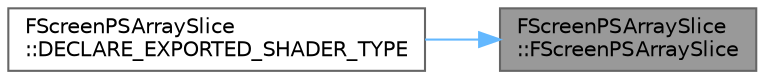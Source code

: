 digraph "FScreenPSArraySlice::FScreenPSArraySlice"
{
 // INTERACTIVE_SVG=YES
 // LATEX_PDF_SIZE
  bgcolor="transparent";
  edge [fontname=Helvetica,fontsize=10,labelfontname=Helvetica,labelfontsize=10];
  node [fontname=Helvetica,fontsize=10,shape=box,height=0.2,width=0.4];
  rankdir="RL";
  Node1 [id="Node000001",label="FScreenPSArraySlice\l::FScreenPSArraySlice",height=0.2,width=0.4,color="gray40", fillcolor="grey60", style="filled", fontcolor="black",tooltip=" "];
  Node1 -> Node2 [id="edge1_Node000001_Node000002",dir="back",color="steelblue1",style="solid",tooltip=" "];
  Node2 [id="Node000002",label="FScreenPSArraySlice\l::DECLARE_EXPORTED_SHADER_TYPE",height=0.2,width=0.4,color="grey40", fillcolor="white", style="filled",URL="$d0/d79/classFScreenPSArraySlice.html#a28cf6e84d4d5a065e05bfc63e511593e",tooltip=" "];
}
